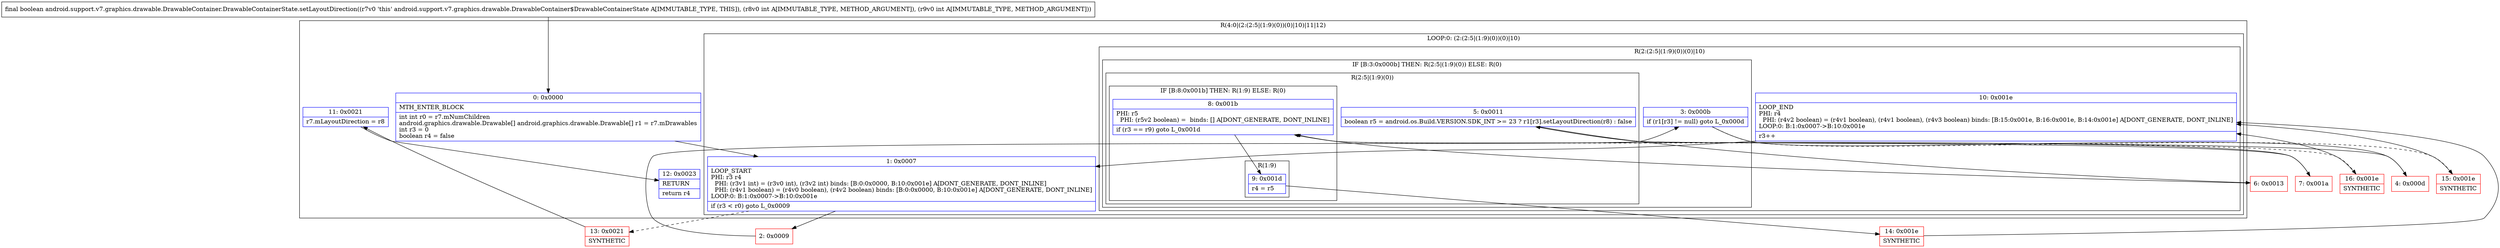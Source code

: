 digraph "CFG forandroid.support.v7.graphics.drawable.DrawableContainer.DrawableContainerState.setLayoutDirection(II)Z" {
subgraph cluster_Region_28471875 {
label = "R(4:0|(2:(2:5|(1:9)(0))(0)|10)|11|12)";
node [shape=record,color=blue];
Node_0 [shape=record,label="{0\:\ 0x0000|MTH_ENTER_BLOCK\l|int int r0 = r7.mNumChildren\landroid.graphics.drawable.Drawable[] android.graphics.drawable.Drawable[] r1 = r7.mDrawables\lint r3 = 0\lboolean r4 = false\l}"];
subgraph cluster_LoopRegion_1767243884 {
label = "LOOP:0: (2:(2:5|(1:9)(0))(0)|10)";
node [shape=record,color=blue];
Node_1 [shape=record,label="{1\:\ 0x0007|LOOP_START\lPHI: r3 r4 \l  PHI: (r3v1 int) = (r3v0 int), (r3v2 int) binds: [B:0:0x0000, B:10:0x001e] A[DONT_GENERATE, DONT_INLINE]\l  PHI: (r4v1 boolean) = (r4v0 boolean), (r4v2 boolean) binds: [B:0:0x0000, B:10:0x001e] A[DONT_GENERATE, DONT_INLINE]\lLOOP:0: B:1:0x0007\-\>B:10:0x001e\l|if (r3 \< r0) goto L_0x0009\l}"];
subgraph cluster_Region_1372881448 {
label = "R(2:(2:5|(1:9)(0))(0)|10)";
node [shape=record,color=blue];
subgraph cluster_IfRegion_416886454 {
label = "IF [B:3:0x000b] THEN: R(2:5|(1:9)(0)) ELSE: R(0)";
node [shape=record,color=blue];
Node_3 [shape=record,label="{3\:\ 0x000b|if (r1[r3] != null) goto L_0x000d\l}"];
subgraph cluster_Region_1139196029 {
label = "R(2:5|(1:9)(0))";
node [shape=record,color=blue];
Node_5 [shape=record,label="{5\:\ 0x0011|boolean r5 = android.os.Build.VERSION.SDK_INT \>= 23 ? r1[r3].setLayoutDirection(r8) : false\l}"];
subgraph cluster_IfRegion_148421918 {
label = "IF [B:8:0x001b] THEN: R(1:9) ELSE: R(0)";
node [shape=record,color=blue];
Node_8 [shape=record,label="{8\:\ 0x001b|PHI: r5 \l  PHI: (r5v2 boolean) =  binds: [] A[DONT_GENERATE, DONT_INLINE]\l|if (r3 == r9) goto L_0x001d\l}"];
subgraph cluster_Region_1504022061 {
label = "R(1:9)";
node [shape=record,color=blue];
Node_9 [shape=record,label="{9\:\ 0x001d|r4 = r5\l}"];
}
subgraph cluster_Region_1935864413 {
label = "R(0)";
node [shape=record,color=blue];
}
}
}
subgraph cluster_Region_450955714 {
label = "R(0)";
node [shape=record,color=blue];
}
}
Node_10 [shape=record,label="{10\:\ 0x001e|LOOP_END\lPHI: r4 \l  PHI: (r4v2 boolean) = (r4v1 boolean), (r4v1 boolean), (r4v3 boolean) binds: [B:15:0x001e, B:16:0x001e, B:14:0x001e] A[DONT_GENERATE, DONT_INLINE]\lLOOP:0: B:1:0x0007\-\>B:10:0x001e\l|r3++\l}"];
}
}
Node_11 [shape=record,label="{11\:\ 0x0021|r7.mLayoutDirection = r8\l}"];
Node_12 [shape=record,label="{12\:\ 0x0023|RETURN\l|return r4\l}"];
}
Node_2 [shape=record,color=red,label="{2\:\ 0x0009}"];
Node_4 [shape=record,color=red,label="{4\:\ 0x000d}"];
Node_6 [shape=record,color=red,label="{6\:\ 0x0013}"];
Node_7 [shape=record,color=red,label="{7\:\ 0x001a}"];
Node_13 [shape=record,color=red,label="{13\:\ 0x0021|SYNTHETIC\l}"];
Node_14 [shape=record,color=red,label="{14\:\ 0x001e|SYNTHETIC\l}"];
Node_15 [shape=record,color=red,label="{15\:\ 0x001e|SYNTHETIC\l}"];
Node_16 [shape=record,color=red,label="{16\:\ 0x001e|SYNTHETIC\l}"];
MethodNode[shape=record,label="{final boolean android.support.v7.graphics.drawable.DrawableContainer.DrawableContainerState.setLayoutDirection((r7v0 'this' android.support.v7.graphics.drawable.DrawableContainer$DrawableContainerState A[IMMUTABLE_TYPE, THIS]), (r8v0 int A[IMMUTABLE_TYPE, METHOD_ARGUMENT]), (r9v0 int A[IMMUTABLE_TYPE, METHOD_ARGUMENT])) }"];
MethodNode -> Node_0;
Node_0 -> Node_1;
Node_1 -> Node_2;
Node_1 -> Node_13[style=dashed];
Node_3 -> Node_4;
Node_3 -> Node_15[style=dashed];
Node_5 -> Node_6;
Node_5 -> Node_7;
Node_8 -> Node_9;
Node_8 -> Node_16[style=dashed];
Node_9 -> Node_14;
Node_10 -> Node_1;
Node_11 -> Node_12;
Node_2 -> Node_3;
Node_4 -> Node_5;
Node_6 -> Node_8;
Node_7 -> Node_8;
Node_13 -> Node_11;
Node_14 -> Node_10;
Node_15 -> Node_10;
Node_16 -> Node_10;
}

